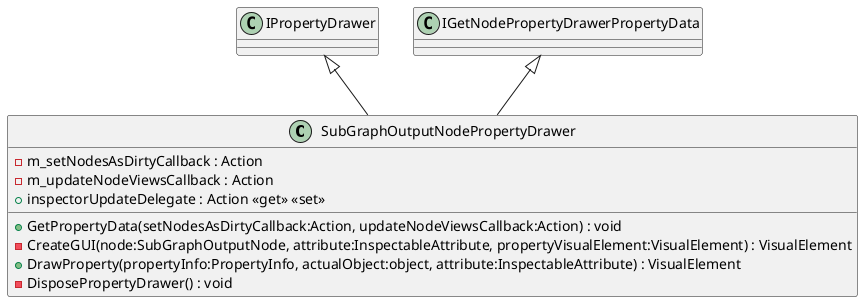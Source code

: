 @startuml
class SubGraphOutputNodePropertyDrawer {
    - m_setNodesAsDirtyCallback : Action
    - m_updateNodeViewsCallback : Action
    + GetPropertyData(setNodesAsDirtyCallback:Action, updateNodeViewsCallback:Action) : void
    - CreateGUI(node:SubGraphOutputNode, attribute:InspectableAttribute, propertyVisualElement:VisualElement) : VisualElement
    + inspectorUpdateDelegate : Action <<get>> <<set>>
    + DrawProperty(propertyInfo:PropertyInfo, actualObject:object, attribute:InspectableAttribute) : VisualElement
    - DisposePropertyDrawer() : void
}
IPropertyDrawer <|-- SubGraphOutputNodePropertyDrawer
IGetNodePropertyDrawerPropertyData <|-- SubGraphOutputNodePropertyDrawer
@enduml
